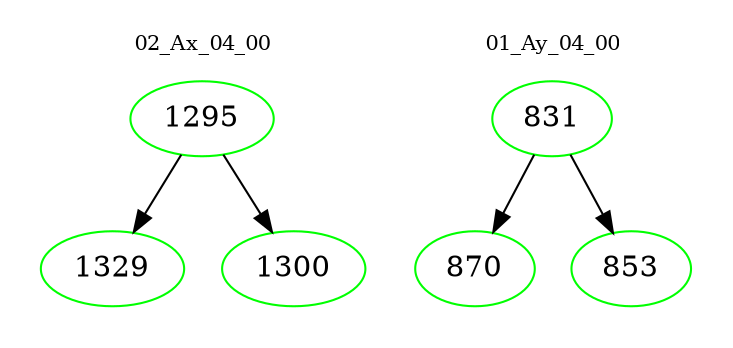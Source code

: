 digraph{
subgraph cluster_0 {
color = white
label = "02_Ax_04_00";
fontsize=10;
T0_1295 [label="1295", color="green"]
T0_1295 -> T0_1329 [color="black"]
T0_1329 [label="1329", color="green"]
T0_1295 -> T0_1300 [color="black"]
T0_1300 [label="1300", color="green"]
}
subgraph cluster_1 {
color = white
label = "01_Ay_04_00";
fontsize=10;
T1_831 [label="831", color="green"]
T1_831 -> T1_870 [color="black"]
T1_870 [label="870", color="green"]
T1_831 -> T1_853 [color="black"]
T1_853 [label="853", color="green"]
}
}
